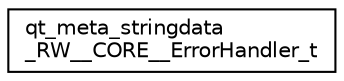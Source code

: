 digraph "Graphical Class Hierarchy"
{
  edge [fontname="Helvetica",fontsize="10",labelfontname="Helvetica",labelfontsize="10"];
  node [fontname="Helvetica",fontsize="10",shape=record];
  rankdir="LR";
  Node0 [label="qt_meta_stringdata\l_RW__CORE__ErrorHandler_t",height=0.2,width=0.4,color="black", fillcolor="white", style="filled",URL="$structqt__meta__stringdata___r_w_____c_o_r_e_____error_handler__t.html"];
}
